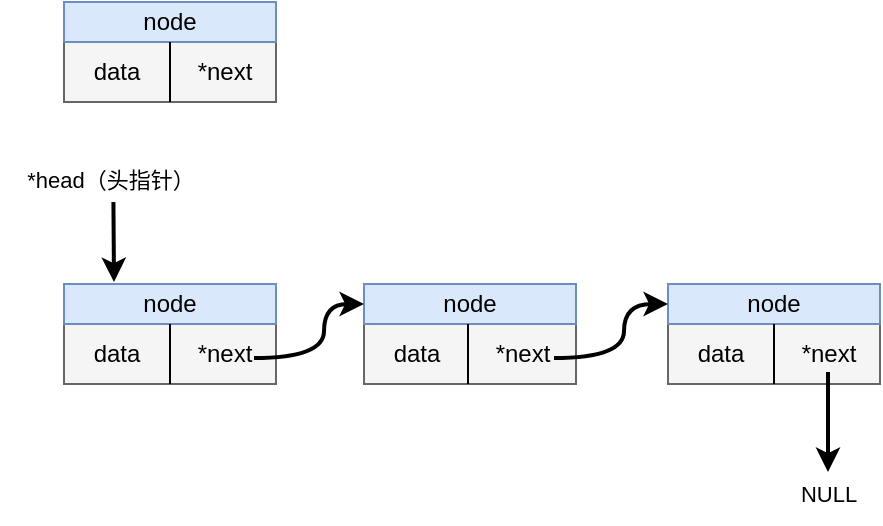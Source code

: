 <mxfile version="20.2.8" type="github">
  <diagram id="1SQF3CQomd5Ly-LOv1nc" name="第 1 页">
    <mxGraphModel dx="634" dy="339" grid="1" gridSize="10" guides="1" tooltips="1" connect="0" arrows="1" fold="1" page="1" pageScale="1" pageWidth="827" pageHeight="1169" math="0" shadow="0">
      <root>
        <mxCell id="0" />
        <mxCell id="1" parent="0" />
        <mxCell id="mFEW5ppE4ZAurcIp8kyR-1" value="" style="group" parent="1" vertex="1" connectable="0">
          <mxGeometry x="190" y="200" width="106" height="50" as="geometry" />
        </mxCell>
        <mxCell id="mFEW5ppE4ZAurcIp8kyR-2" value="" style="rounded=0;whiteSpace=wrap;html=1;fillColor=#f5f5f5;fontColor=#333333;strokeColor=#666666;" parent="mFEW5ppE4ZAurcIp8kyR-1" vertex="1">
          <mxGeometry y="20" width="106" height="30" as="geometry" />
        </mxCell>
        <mxCell id="mFEW5ppE4ZAurcIp8kyR-3" value="node" style="rounded=0;whiteSpace=wrap;html=1;fillColor=#dae8fc;strokeColor=#6c8ebf;" parent="mFEW5ppE4ZAurcIp8kyR-1" vertex="1">
          <mxGeometry width="106" height="20" as="geometry" />
        </mxCell>
        <mxCell id="mFEW5ppE4ZAurcIp8kyR-4" style="edgeStyle=orthogonalEdgeStyle;rounded=0;orthogonalLoop=1;jettySize=auto;html=1;exitX=0.5;exitY=1;exitDx=0;exitDy=0;" parent="mFEW5ppE4ZAurcIp8kyR-1" source="mFEW5ppE4ZAurcIp8kyR-3" target="mFEW5ppE4ZAurcIp8kyR-3" edge="1">
          <mxGeometry relative="1" as="geometry" />
        </mxCell>
        <mxCell id="mFEW5ppE4ZAurcIp8kyR-5" value="" style="endArrow=none;html=1;rounded=0;exitX=0.5;exitY=1;exitDx=0;exitDy=0;entryX=0.5;entryY=0;entryDx=0;entryDy=0;" parent="mFEW5ppE4ZAurcIp8kyR-1" source="mFEW5ppE4ZAurcIp8kyR-2" target="mFEW5ppE4ZAurcIp8kyR-2" edge="1">
          <mxGeometry width="50" height="50" relative="1" as="geometry">
            <mxPoint x="60" y="66.667" as="sourcePoint" />
            <mxPoint x="53" y="30" as="targetPoint" />
          </mxGeometry>
        </mxCell>
        <mxCell id="mFEW5ppE4ZAurcIp8kyR-6" value="data" style="text;html=1;resizable=0;autosize=1;align=center;verticalAlign=middle;points=[];fillColor=none;strokeColor=none;rounded=0;" parent="mFEW5ppE4ZAurcIp8kyR-1" vertex="1">
          <mxGeometry x="1" y="20" width="50" height="30" as="geometry" />
        </mxCell>
        <mxCell id="mFEW5ppE4ZAurcIp8kyR-7" value="*next" style="text;html=1;resizable=0;autosize=1;align=center;verticalAlign=middle;points=[];fillColor=none;strokeColor=none;rounded=0;" parent="mFEW5ppE4ZAurcIp8kyR-1" vertex="1">
          <mxGeometry x="55" y="20" width="50" height="30" as="geometry" />
        </mxCell>
        <mxCell id="YDEEe9MBwKQSquzbGzcm-1" value="" style="group" vertex="1" connectable="0" parent="1">
          <mxGeometry x="340" y="341" width="106" height="50" as="geometry" />
        </mxCell>
        <mxCell id="YDEEe9MBwKQSquzbGzcm-2" value="" style="rounded=0;whiteSpace=wrap;html=1;fillColor=#f5f5f5;fontColor=#333333;strokeColor=#666666;" vertex="1" parent="YDEEe9MBwKQSquzbGzcm-1">
          <mxGeometry y="20" width="106" height="30" as="geometry" />
        </mxCell>
        <mxCell id="YDEEe9MBwKQSquzbGzcm-3" value="node" style="rounded=0;whiteSpace=wrap;html=1;fillColor=#dae8fc;strokeColor=#6c8ebf;" vertex="1" parent="YDEEe9MBwKQSquzbGzcm-1">
          <mxGeometry width="106" height="20" as="geometry" />
        </mxCell>
        <mxCell id="YDEEe9MBwKQSquzbGzcm-4" style="edgeStyle=orthogonalEdgeStyle;rounded=0;orthogonalLoop=1;jettySize=auto;html=1;exitX=0.5;exitY=1;exitDx=0;exitDy=0;" edge="1" parent="YDEEe9MBwKQSquzbGzcm-1">
          <mxGeometry relative="1" as="geometry">
            <mxPoint x="52" y="20" as="sourcePoint" />
            <mxPoint x="52" y="20" as="targetPoint" />
          </mxGeometry>
        </mxCell>
        <mxCell id="YDEEe9MBwKQSquzbGzcm-5" value="" style="endArrow=none;html=1;rounded=0;exitX=0.5;exitY=1;exitDx=0;exitDy=0;entryX=0.5;entryY=0;entryDx=0;entryDy=0;" edge="1" parent="YDEEe9MBwKQSquzbGzcm-1">
          <mxGeometry width="50" height="50" relative="1" as="geometry">
            <mxPoint x="52" y="50" as="sourcePoint" />
            <mxPoint x="52" y="20" as="targetPoint" />
          </mxGeometry>
        </mxCell>
        <mxCell id="YDEEe9MBwKQSquzbGzcm-6" value="data" style="text;html=1;resizable=0;autosize=1;align=center;verticalAlign=middle;points=[];fillColor=none;strokeColor=none;rounded=0;" vertex="1" parent="YDEEe9MBwKQSquzbGzcm-1">
          <mxGeometry x="1" y="20" width="50" height="30" as="geometry" />
        </mxCell>
        <mxCell id="YDEEe9MBwKQSquzbGzcm-7" value="*next" style="text;html=1;resizable=0;autosize=1;align=center;verticalAlign=middle;points=[];fillColor=none;strokeColor=none;rounded=0;" vertex="1" parent="YDEEe9MBwKQSquzbGzcm-1">
          <mxGeometry x="54" y="20" width="50" height="30" as="geometry" />
        </mxCell>
        <mxCell id="YDEEe9MBwKQSquzbGzcm-8" value="" style="group" vertex="1" connectable="0" parent="1">
          <mxGeometry x="190" y="341" width="106" height="50" as="geometry" />
        </mxCell>
        <mxCell id="YDEEe9MBwKQSquzbGzcm-9" value="" style="rounded=0;whiteSpace=wrap;html=1;fillColor=#f5f5f5;fontColor=#333333;strokeColor=#666666;" vertex="1" parent="YDEEe9MBwKQSquzbGzcm-8">
          <mxGeometry y="20" width="106" height="30" as="geometry" />
        </mxCell>
        <mxCell id="YDEEe9MBwKQSquzbGzcm-10" value="node" style="rounded=0;whiteSpace=wrap;html=1;fillColor=#dae8fc;strokeColor=#6c8ebf;" vertex="1" parent="YDEEe9MBwKQSquzbGzcm-8">
          <mxGeometry width="106" height="20" as="geometry" />
        </mxCell>
        <mxCell id="YDEEe9MBwKQSquzbGzcm-11" style="edgeStyle=orthogonalEdgeStyle;rounded=0;orthogonalLoop=1;jettySize=auto;html=1;exitX=0.5;exitY=1;exitDx=0;exitDy=0;" edge="1" parent="YDEEe9MBwKQSquzbGzcm-8" source="YDEEe9MBwKQSquzbGzcm-10" target="YDEEe9MBwKQSquzbGzcm-10">
          <mxGeometry relative="1" as="geometry" />
        </mxCell>
        <mxCell id="YDEEe9MBwKQSquzbGzcm-12" value="" style="endArrow=none;html=1;rounded=0;exitX=0.5;exitY=1;exitDx=0;exitDy=0;entryX=0.5;entryY=0;entryDx=0;entryDy=0;" edge="1" parent="YDEEe9MBwKQSquzbGzcm-8" source="YDEEe9MBwKQSquzbGzcm-9" target="YDEEe9MBwKQSquzbGzcm-9">
          <mxGeometry width="50" height="50" relative="1" as="geometry">
            <mxPoint x="60" y="66.667" as="sourcePoint" />
            <mxPoint x="53" y="30" as="targetPoint" />
          </mxGeometry>
        </mxCell>
        <mxCell id="YDEEe9MBwKQSquzbGzcm-13" value="data" style="text;html=1;resizable=0;autosize=1;align=center;verticalAlign=middle;points=[];fillColor=none;strokeColor=none;rounded=0;" vertex="1" parent="YDEEe9MBwKQSquzbGzcm-8">
          <mxGeometry x="1" y="20" width="50" height="30" as="geometry" />
        </mxCell>
        <mxCell id="YDEEe9MBwKQSquzbGzcm-14" value="*next" style="text;html=1;resizable=0;autosize=1;align=center;verticalAlign=middle;points=[];fillColor=none;strokeColor=none;rounded=0;" vertex="1" parent="YDEEe9MBwKQSquzbGzcm-8">
          <mxGeometry x="55" y="20" width="50" height="30" as="geometry" />
        </mxCell>
        <mxCell id="YDEEe9MBwKQSquzbGzcm-16" value="" style="curved=1;endArrow=classic;html=1;rounded=0;edgeStyle=orthogonalEdgeStyle;strokeWidth=2;" edge="1" parent="1">
          <mxGeometry width="50" height="50" relative="1" as="geometry">
            <mxPoint x="285" y="378.029" as="sourcePoint" />
            <mxPoint x="340" y="351" as="targetPoint" />
            <Array as="points">
              <mxPoint x="320" y="378" />
              <mxPoint x="320" y="351" />
            </Array>
          </mxGeometry>
        </mxCell>
        <mxCell id="YDEEe9MBwKQSquzbGzcm-17" value="" style="group" vertex="1" connectable="0" parent="1">
          <mxGeometry x="492" y="341" width="106" height="50" as="geometry" />
        </mxCell>
        <mxCell id="YDEEe9MBwKQSquzbGzcm-18" value="" style="rounded=0;whiteSpace=wrap;html=1;fillColor=#f5f5f5;fontColor=#333333;strokeColor=#666666;" vertex="1" parent="YDEEe9MBwKQSquzbGzcm-17">
          <mxGeometry y="20" width="106" height="30" as="geometry" />
        </mxCell>
        <mxCell id="YDEEe9MBwKQSquzbGzcm-19" value="node" style="rounded=0;whiteSpace=wrap;html=1;fillColor=#dae8fc;strokeColor=#6c8ebf;" vertex="1" parent="YDEEe9MBwKQSquzbGzcm-17">
          <mxGeometry width="106" height="20" as="geometry" />
        </mxCell>
        <mxCell id="YDEEe9MBwKQSquzbGzcm-20" style="edgeStyle=orthogonalEdgeStyle;rounded=0;orthogonalLoop=1;jettySize=auto;html=1;exitX=0.5;exitY=1;exitDx=0;exitDy=0;" edge="1" parent="YDEEe9MBwKQSquzbGzcm-17" source="YDEEe9MBwKQSquzbGzcm-19" target="YDEEe9MBwKQSquzbGzcm-19">
          <mxGeometry relative="1" as="geometry" />
        </mxCell>
        <mxCell id="YDEEe9MBwKQSquzbGzcm-21" value="" style="endArrow=none;html=1;rounded=0;exitX=0.5;exitY=1;exitDx=0;exitDy=0;entryX=0.5;entryY=0;entryDx=0;entryDy=0;" edge="1" parent="YDEEe9MBwKQSquzbGzcm-17" source="YDEEe9MBwKQSquzbGzcm-18" target="YDEEe9MBwKQSquzbGzcm-18">
          <mxGeometry width="50" height="50" relative="1" as="geometry">
            <mxPoint x="60" y="66.667" as="sourcePoint" />
            <mxPoint x="53" y="30" as="targetPoint" />
          </mxGeometry>
        </mxCell>
        <mxCell id="YDEEe9MBwKQSquzbGzcm-22" value="data" style="text;html=1;resizable=0;autosize=1;align=center;verticalAlign=middle;points=[];fillColor=none;strokeColor=none;rounded=0;" vertex="1" parent="YDEEe9MBwKQSquzbGzcm-17">
          <mxGeometry x="1" y="20" width="50" height="30" as="geometry" />
        </mxCell>
        <mxCell id="YDEEe9MBwKQSquzbGzcm-23" value="*next" style="text;html=1;resizable=0;autosize=1;align=center;verticalAlign=middle;points=[];fillColor=none;strokeColor=none;rounded=0;" vertex="1" parent="YDEEe9MBwKQSquzbGzcm-17">
          <mxGeometry x="55" y="20" width="50" height="30" as="geometry" />
        </mxCell>
        <mxCell id="YDEEe9MBwKQSquzbGzcm-24" value="" style="curved=1;endArrow=classic;html=1;rounded=0;edgeStyle=orthogonalEdgeStyle;strokeWidth=2;" edge="1" parent="1" target="YDEEe9MBwKQSquzbGzcm-19">
          <mxGeometry width="50" height="50" relative="1" as="geometry">
            <mxPoint x="435" y="378.029" as="sourcePoint" />
            <mxPoint x="490" y="351" as="targetPoint" />
            <Array as="points">
              <mxPoint x="470" y="378" />
              <mxPoint x="470" y="351" />
            </Array>
          </mxGeometry>
        </mxCell>
        <mxCell id="YDEEe9MBwKQSquzbGzcm-26" value="" style="endArrow=classic;html=1;rounded=0;labelBackgroundColor=default;strokeColor=default;fontFamily=Helvetica;fontSize=11;fontColor=default;shape=connector;curved=1;strokeWidth=2;" edge="1" parent="1">
          <mxGeometry width="50" height="50" relative="1" as="geometry">
            <mxPoint x="572" y="385" as="sourcePoint" />
            <mxPoint x="572" y="435" as="targetPoint" />
          </mxGeometry>
        </mxCell>
        <mxCell id="YDEEe9MBwKQSquzbGzcm-35" value="NULL" style="text;html=1;resizable=0;autosize=1;align=center;verticalAlign=middle;points=[];fillColor=none;strokeColor=none;rounded=0;fontFamily=Helvetica;fontSize=11;fontColor=default;" vertex="1" parent="1">
          <mxGeometry x="547" y="431" width="50" height="30" as="geometry" />
        </mxCell>
        <mxCell id="YDEEe9MBwKQSquzbGzcm-36" value="*head（头指针）" style="text;html=1;resizable=0;autosize=1;align=center;verticalAlign=middle;points=[];fillColor=none;strokeColor=none;rounded=0;fontFamily=Helvetica;fontSize=11;fontColor=default;" vertex="1" parent="1">
          <mxGeometry x="158" y="274" width="110" height="30" as="geometry" />
        </mxCell>
        <mxCell id="YDEEe9MBwKQSquzbGzcm-37" value="" style="endArrow=classic;html=1;rounded=0;labelBackgroundColor=default;strokeColor=default;fontFamily=Helvetica;fontSize=11;fontColor=default;shape=connector;curved=1;strokeWidth=2;" edge="1" parent="1">
          <mxGeometry width="50" height="50" relative="1" as="geometry">
            <mxPoint x="214.71" y="300" as="sourcePoint" />
            <mxPoint x="215" y="340" as="targetPoint" />
          </mxGeometry>
        </mxCell>
      </root>
    </mxGraphModel>
  </diagram>
</mxfile>
